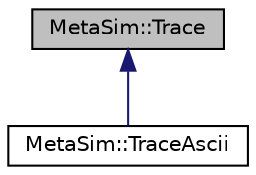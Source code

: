 digraph "MetaSim::Trace"
{
  edge [fontname="Helvetica",fontsize="10",labelfontname="Helvetica",labelfontsize="10"];
  node [fontname="Helvetica",fontsize="10",shape=record];
  Node1 [label="MetaSim::Trace",height=0.2,width=0.4,color="black", fillcolor="grey75", style="filled", fontcolor="black"];
  Node1 -> Node2 [dir="back",color="midnightblue",fontsize="10",style="solid",fontname="Helvetica"];
  Node2 [label="MetaSim::TraceAscii",height=0.2,width=0.4,color="black", fillcolor="white", style="filled",URL="$d9/d83/classMetaSim_1_1TraceAscii.html"];
}
